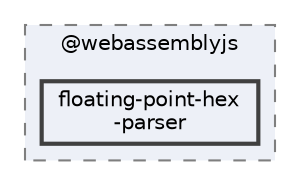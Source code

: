 digraph "pkiclassroomrescheduler/src/main/frontend/node_modules/@webassemblyjs/floating-point-hex-parser"
{
 // LATEX_PDF_SIZE
  bgcolor="transparent";
  edge [fontname=Helvetica,fontsize=10,labelfontname=Helvetica,labelfontsize=10];
  node [fontname=Helvetica,fontsize=10,shape=box,height=0.2,width=0.4];
  compound=true
  subgraph clusterdir_b3e94aab20e94a5d7457593ecb275426 {
    graph [ bgcolor="#edf0f7", pencolor="grey50", label="@webassemblyjs", fontname=Helvetica,fontsize=10 style="filled,dashed", URL="dir_b3e94aab20e94a5d7457593ecb275426.html",tooltip=""]
  dir_9baf037accc463f530ab90306709bc99 [label="floating-point-hex\l-parser", fillcolor="#edf0f7", color="grey25", style="filled,bold", URL="dir_9baf037accc463f530ab90306709bc99.html",tooltip=""];
  }
}
